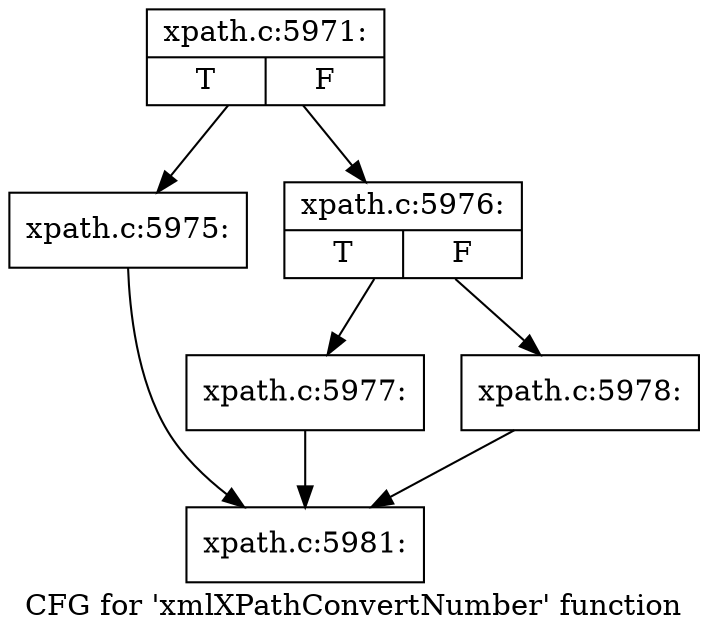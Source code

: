 digraph "CFG for 'xmlXPathConvertNumber' function" {
	label="CFG for 'xmlXPathConvertNumber' function";

	Node0x475cb50 [shape=record,label="{xpath.c:5971:|{<s0>T|<s1>F}}"];
	Node0x475cb50 -> Node0x475d8e0;
	Node0x475cb50 -> Node0x475d930;
	Node0x475d8e0 [shape=record,label="{xpath.c:5975:}"];
	Node0x475d8e0 -> Node0x475ce80;
	Node0x475d930 [shape=record,label="{xpath.c:5976:|{<s0>T|<s1>F}}"];
	Node0x475d930 -> Node0x48e7fd0;
	Node0x475d930 -> Node0x48f02d0;
	Node0x48e7fd0 [shape=record,label="{xpath.c:5977:}"];
	Node0x48e7fd0 -> Node0x475ce80;
	Node0x48f02d0 [shape=record,label="{xpath.c:5978:}"];
	Node0x48f02d0 -> Node0x475ce80;
	Node0x475ce80 [shape=record,label="{xpath.c:5981:}"];
}
